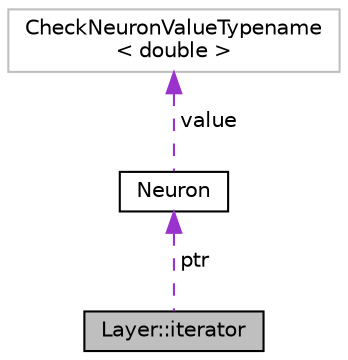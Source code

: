 digraph "Layer::iterator"
{
 // LATEX_PDF_SIZE
  edge [fontname="Helvetica",fontsize="10",labelfontname="Helvetica",labelfontsize="10"];
  node [fontname="Helvetica",fontsize="10",shape=record];
  Node1 [label="Layer::iterator",height=0.2,width=0.4,color="black", fillcolor="grey75", style="filled", fontcolor="black",tooltip=" "];
  Node2 -> Node1 [dir="back",color="darkorchid3",fontsize="10",style="dashed",label=" ptr" ,fontname="Helvetica"];
  Node2 [label="Neuron",height=0.2,width=0.4,color="black", fillcolor="white", style="filled",URL="$classNeuron.html",tooltip=" "];
  Node3 -> Node2 [dir="back",color="darkorchid3",fontsize="10",style="dashed",label=" value" ,fontname="Helvetica"];
  Node3 [label="CheckNeuronValueTypename\l\< double \>",height=0.2,width=0.4,color="grey75", fillcolor="white", style="filled",URL="$structCheckNeuronValueTypename.html",tooltip=" "];
}
